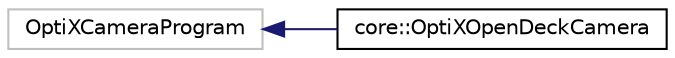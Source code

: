digraph "Graphical Class Hierarchy"
{
 // LATEX_PDF_SIZE
  edge [fontname="Helvetica",fontsize="10",labelfontname="Helvetica",labelfontsize="10"];
  node [fontname="Helvetica",fontsize="10",shape=record];
  rankdir="LR";
  Node303 [label="OptiXCameraProgram",height=0.2,width=0.4,color="grey75", fillcolor="white", style="filled",tooltip=" "];
  Node303 -> Node0 [dir="back",color="midnightblue",fontsize="10",style="solid",fontname="Helvetica"];
  Node0 [label="core::OptiXOpenDeckCamera",height=0.2,width=0.4,color="black", fillcolor="white", style="filled",URL="$d1/d22/classcore_1_1OptiXOpenDeckCamera.html",tooltip=" "];
}
